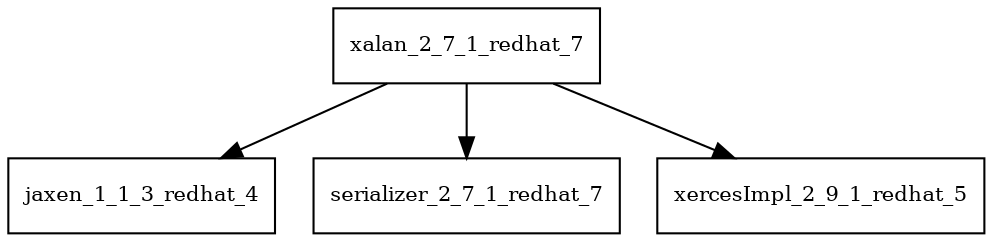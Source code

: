 digraph xalan_2_7_1_redhat_7_dependencies {
  node [shape = box, fontsize=10.0];
  xalan_2_7_1_redhat_7 -> jaxen_1_1_3_redhat_4;
  xalan_2_7_1_redhat_7 -> serializer_2_7_1_redhat_7;
  xalan_2_7_1_redhat_7 -> xercesImpl_2_9_1_redhat_5;
}
